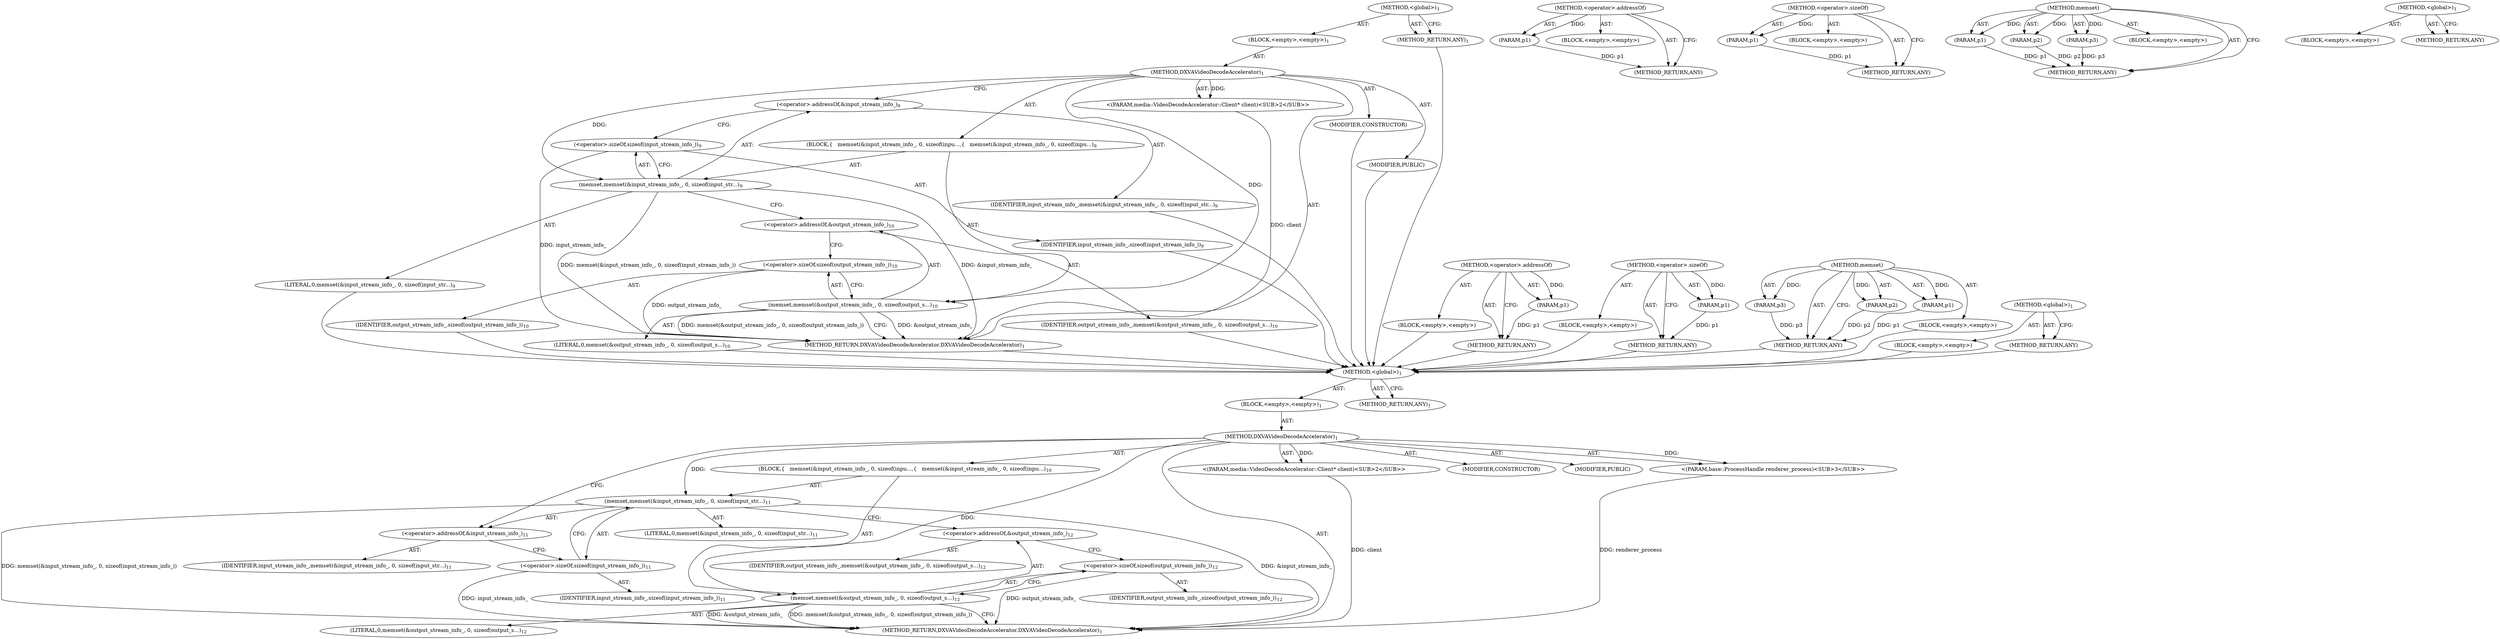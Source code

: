digraph "&lt;global&gt;" {
vulnerable_6 [label=<(METHOD,&lt;global&gt;)<SUB>1</SUB>>];
vulnerable_7 [label=<(BLOCK,&lt;empty&gt;,&lt;empty&gt;)<SUB>1</SUB>>];
vulnerable_8 [label=<(METHOD,DXVAVideoDecodeAccelerator)<SUB>1</SUB>>];
vulnerable_9 [label="<(PARAM,media::VideoDecodeAccelerator::Client* client)<SUB>2</SUB>>"];
vulnerable_10 [label="<(PARAM,base::ProcessHandle renderer_process)<SUB>3</SUB>>"];
vulnerable_11 [label=<(BLOCK,{
   memset(&amp;input_stream_info_, 0, sizeof(inpu...,{
   memset(&amp;input_stream_info_, 0, sizeof(inpu...)<SUB>10</SUB>>];
vulnerable_12 [label=<(memset,memset(&amp;input_stream_info_, 0, sizeof(input_str...)<SUB>11</SUB>>];
vulnerable_13 [label=<(&lt;operator&gt;.addressOf,&amp;input_stream_info_)<SUB>11</SUB>>];
vulnerable_14 [label=<(IDENTIFIER,input_stream_info_,memset(&amp;input_stream_info_, 0, sizeof(input_str...)<SUB>11</SUB>>];
vulnerable_15 [label=<(LITERAL,0,memset(&amp;input_stream_info_, 0, sizeof(input_str...)<SUB>11</SUB>>];
vulnerable_16 [label=<(&lt;operator&gt;.sizeOf,sizeof(input_stream_info_))<SUB>11</SUB>>];
vulnerable_17 [label=<(IDENTIFIER,input_stream_info_,sizeof(input_stream_info_))<SUB>11</SUB>>];
vulnerable_18 [label=<(memset,memset(&amp;output_stream_info_, 0, sizeof(output_s...)<SUB>12</SUB>>];
vulnerable_19 [label=<(&lt;operator&gt;.addressOf,&amp;output_stream_info_)<SUB>12</SUB>>];
vulnerable_20 [label=<(IDENTIFIER,output_stream_info_,memset(&amp;output_stream_info_, 0, sizeof(output_s...)<SUB>12</SUB>>];
vulnerable_21 [label=<(LITERAL,0,memset(&amp;output_stream_info_, 0, sizeof(output_s...)<SUB>12</SUB>>];
vulnerable_22 [label=<(&lt;operator&gt;.sizeOf,sizeof(output_stream_info_))<SUB>12</SUB>>];
vulnerable_23 [label=<(IDENTIFIER,output_stream_info_,sizeof(output_stream_info_))<SUB>12</SUB>>];
vulnerable_24 [label=<(MODIFIER,CONSTRUCTOR)>];
vulnerable_25 [label=<(MODIFIER,PUBLIC)>];
vulnerable_26 [label=<(METHOD_RETURN,DXVAVideoDecodeAccelerator.DXVAVideoDecodeAccelerator)<SUB>1</SUB>>];
vulnerable_28 [label=<(METHOD_RETURN,ANY)<SUB>1</SUB>>];
vulnerable_59 [label=<(METHOD,&lt;operator&gt;.addressOf)>];
vulnerable_60 [label=<(PARAM,p1)>];
vulnerable_61 [label=<(BLOCK,&lt;empty&gt;,&lt;empty&gt;)>];
vulnerable_62 [label=<(METHOD_RETURN,ANY)>];
vulnerable_63 [label=<(METHOD,&lt;operator&gt;.sizeOf)>];
vulnerable_64 [label=<(PARAM,p1)>];
vulnerable_65 [label=<(BLOCK,&lt;empty&gt;,&lt;empty&gt;)>];
vulnerable_66 [label=<(METHOD_RETURN,ANY)>];
vulnerable_53 [label=<(METHOD,memset)>];
vulnerable_54 [label=<(PARAM,p1)>];
vulnerable_55 [label=<(PARAM,p2)>];
vulnerable_56 [label=<(PARAM,p3)>];
vulnerable_57 [label=<(BLOCK,&lt;empty&gt;,&lt;empty&gt;)>];
vulnerable_58 [label=<(METHOD_RETURN,ANY)>];
vulnerable_47 [label=<(METHOD,&lt;global&gt;)<SUB>1</SUB>>];
vulnerable_48 [label=<(BLOCK,&lt;empty&gt;,&lt;empty&gt;)>];
vulnerable_49 [label=<(METHOD_RETURN,ANY)>];
fixed_6 [label=<(METHOD,&lt;global&gt;)<SUB>1</SUB>>];
fixed_7 [label=<(BLOCK,&lt;empty&gt;,&lt;empty&gt;)<SUB>1</SUB>>];
fixed_8 [label=<(METHOD,DXVAVideoDecodeAccelerator)<SUB>1</SUB>>];
fixed_9 [label="<(PARAM,media::VideoDecodeAccelerator::Client* client)<SUB>2</SUB>>"];
fixed_10 [label=<(BLOCK,{
   memset(&amp;input_stream_info_, 0, sizeof(inpu...,{
   memset(&amp;input_stream_info_, 0, sizeof(inpu...)<SUB>8</SUB>>];
fixed_11 [label=<(memset,memset(&amp;input_stream_info_, 0, sizeof(input_str...)<SUB>9</SUB>>];
fixed_12 [label=<(&lt;operator&gt;.addressOf,&amp;input_stream_info_)<SUB>9</SUB>>];
fixed_13 [label=<(IDENTIFIER,input_stream_info_,memset(&amp;input_stream_info_, 0, sizeof(input_str...)<SUB>9</SUB>>];
fixed_14 [label=<(LITERAL,0,memset(&amp;input_stream_info_, 0, sizeof(input_str...)<SUB>9</SUB>>];
fixed_15 [label=<(&lt;operator&gt;.sizeOf,sizeof(input_stream_info_))<SUB>9</SUB>>];
fixed_16 [label=<(IDENTIFIER,input_stream_info_,sizeof(input_stream_info_))<SUB>9</SUB>>];
fixed_17 [label=<(memset,memset(&amp;output_stream_info_, 0, sizeof(output_s...)<SUB>10</SUB>>];
fixed_18 [label=<(&lt;operator&gt;.addressOf,&amp;output_stream_info_)<SUB>10</SUB>>];
fixed_19 [label=<(IDENTIFIER,output_stream_info_,memset(&amp;output_stream_info_, 0, sizeof(output_s...)<SUB>10</SUB>>];
fixed_20 [label=<(LITERAL,0,memset(&amp;output_stream_info_, 0, sizeof(output_s...)<SUB>10</SUB>>];
fixed_21 [label=<(&lt;operator&gt;.sizeOf,sizeof(output_stream_info_))<SUB>10</SUB>>];
fixed_22 [label=<(IDENTIFIER,output_stream_info_,sizeof(output_stream_info_))<SUB>10</SUB>>];
fixed_23 [label=<(MODIFIER,CONSTRUCTOR)>];
fixed_24 [label=<(MODIFIER,PUBLIC)>];
fixed_25 [label=<(METHOD_RETURN,DXVAVideoDecodeAccelerator.DXVAVideoDecodeAccelerator)<SUB>1</SUB>>];
fixed_27 [label=<(METHOD_RETURN,ANY)<SUB>1</SUB>>];
fixed_56 [label=<(METHOD,&lt;operator&gt;.addressOf)>];
fixed_57 [label=<(PARAM,p1)>];
fixed_58 [label=<(BLOCK,&lt;empty&gt;,&lt;empty&gt;)>];
fixed_59 [label=<(METHOD_RETURN,ANY)>];
fixed_60 [label=<(METHOD,&lt;operator&gt;.sizeOf)>];
fixed_61 [label=<(PARAM,p1)>];
fixed_62 [label=<(BLOCK,&lt;empty&gt;,&lt;empty&gt;)>];
fixed_63 [label=<(METHOD_RETURN,ANY)>];
fixed_50 [label=<(METHOD,memset)>];
fixed_51 [label=<(PARAM,p1)>];
fixed_52 [label=<(PARAM,p2)>];
fixed_53 [label=<(PARAM,p3)>];
fixed_54 [label=<(BLOCK,&lt;empty&gt;,&lt;empty&gt;)>];
fixed_55 [label=<(METHOD_RETURN,ANY)>];
fixed_44 [label=<(METHOD,&lt;global&gt;)<SUB>1</SUB>>];
fixed_45 [label=<(BLOCK,&lt;empty&gt;,&lt;empty&gt;)>];
fixed_46 [label=<(METHOD_RETURN,ANY)>];
vulnerable_6 -> vulnerable_7  [key=0, label="AST: "];
vulnerable_6 -> vulnerable_28  [key=0, label="AST: "];
vulnerable_6 -> vulnerable_28  [key=1, label="CFG: "];
vulnerable_7 -> vulnerable_8  [key=0, label="AST: "];
vulnerable_8 -> vulnerable_9  [key=0, label="AST: "];
vulnerable_8 -> vulnerable_9  [key=1, label="DDG: "];
vulnerable_8 -> vulnerable_10  [key=0, label="AST: "];
vulnerable_8 -> vulnerable_10  [key=1, label="DDG: "];
vulnerable_8 -> vulnerable_11  [key=0, label="AST: "];
vulnerable_8 -> vulnerable_24  [key=0, label="AST: "];
vulnerable_8 -> vulnerable_25  [key=0, label="AST: "];
vulnerable_8 -> vulnerable_26  [key=0, label="AST: "];
vulnerable_8 -> vulnerable_13  [key=0, label="CFG: "];
vulnerable_8 -> vulnerable_12  [key=0, label="DDG: "];
vulnerable_8 -> vulnerable_18  [key=0, label="DDG: "];
vulnerable_9 -> vulnerable_26  [key=0, label="DDG: client"];
vulnerable_10 -> vulnerable_26  [key=0, label="DDG: renderer_process"];
vulnerable_11 -> vulnerable_12  [key=0, label="AST: "];
vulnerable_11 -> vulnerable_18  [key=0, label="AST: "];
vulnerable_12 -> vulnerable_13  [key=0, label="AST: "];
vulnerable_12 -> vulnerable_15  [key=0, label="AST: "];
vulnerable_12 -> vulnerable_16  [key=0, label="AST: "];
vulnerable_12 -> vulnerable_19  [key=0, label="CFG: "];
vulnerable_12 -> vulnerable_26  [key=0, label="DDG: &amp;input_stream_info_"];
vulnerable_12 -> vulnerable_26  [key=1, label="DDG: memset(&amp;input_stream_info_, 0, sizeof(input_stream_info_))"];
vulnerable_13 -> vulnerable_14  [key=0, label="AST: "];
vulnerable_13 -> vulnerable_16  [key=0, label="CFG: "];
vulnerable_16 -> vulnerable_17  [key=0, label="AST: "];
vulnerable_16 -> vulnerable_12  [key=0, label="CFG: "];
vulnerable_16 -> vulnerable_26  [key=0, label="DDG: input_stream_info_"];
vulnerable_18 -> vulnerable_19  [key=0, label="AST: "];
vulnerable_18 -> vulnerable_21  [key=0, label="AST: "];
vulnerable_18 -> vulnerable_22  [key=0, label="AST: "];
vulnerable_18 -> vulnerable_26  [key=0, label="CFG: "];
vulnerable_18 -> vulnerable_26  [key=1, label="DDG: &amp;output_stream_info_"];
vulnerable_18 -> vulnerable_26  [key=2, label="DDG: memset(&amp;output_stream_info_, 0, sizeof(output_stream_info_))"];
vulnerable_19 -> vulnerable_20  [key=0, label="AST: "];
vulnerable_19 -> vulnerable_22  [key=0, label="CFG: "];
vulnerable_22 -> vulnerable_23  [key=0, label="AST: "];
vulnerable_22 -> vulnerable_18  [key=0, label="CFG: "];
vulnerable_22 -> vulnerable_26  [key=0, label="DDG: output_stream_info_"];
vulnerable_59 -> vulnerable_60  [key=0, label="AST: "];
vulnerable_59 -> vulnerable_60  [key=1, label="DDG: "];
vulnerable_59 -> vulnerable_61  [key=0, label="AST: "];
vulnerable_59 -> vulnerable_62  [key=0, label="AST: "];
vulnerable_59 -> vulnerable_62  [key=1, label="CFG: "];
vulnerable_60 -> vulnerable_62  [key=0, label="DDG: p1"];
vulnerable_63 -> vulnerable_64  [key=0, label="AST: "];
vulnerable_63 -> vulnerable_64  [key=1, label="DDG: "];
vulnerable_63 -> vulnerable_65  [key=0, label="AST: "];
vulnerable_63 -> vulnerable_66  [key=0, label="AST: "];
vulnerable_63 -> vulnerable_66  [key=1, label="CFG: "];
vulnerable_64 -> vulnerable_66  [key=0, label="DDG: p1"];
vulnerable_53 -> vulnerable_54  [key=0, label="AST: "];
vulnerable_53 -> vulnerable_54  [key=1, label="DDG: "];
vulnerable_53 -> vulnerable_57  [key=0, label="AST: "];
vulnerable_53 -> vulnerable_55  [key=0, label="AST: "];
vulnerable_53 -> vulnerable_55  [key=1, label="DDG: "];
vulnerable_53 -> vulnerable_58  [key=0, label="AST: "];
vulnerable_53 -> vulnerable_58  [key=1, label="CFG: "];
vulnerable_53 -> vulnerable_56  [key=0, label="AST: "];
vulnerable_53 -> vulnerable_56  [key=1, label="DDG: "];
vulnerable_54 -> vulnerable_58  [key=0, label="DDG: p1"];
vulnerable_55 -> vulnerable_58  [key=0, label="DDG: p2"];
vulnerable_56 -> vulnerable_58  [key=0, label="DDG: p3"];
vulnerable_47 -> vulnerable_48  [key=0, label="AST: "];
vulnerable_47 -> vulnerable_49  [key=0, label="AST: "];
vulnerable_47 -> vulnerable_49  [key=1, label="CFG: "];
fixed_6 -> fixed_7  [key=0, label="AST: "];
fixed_6 -> fixed_27  [key=0, label="AST: "];
fixed_6 -> fixed_27  [key=1, label="CFG: "];
fixed_7 -> fixed_8  [key=0, label="AST: "];
fixed_8 -> fixed_9  [key=0, label="AST: "];
fixed_8 -> fixed_9  [key=1, label="DDG: "];
fixed_8 -> fixed_10  [key=0, label="AST: "];
fixed_8 -> fixed_23  [key=0, label="AST: "];
fixed_8 -> fixed_24  [key=0, label="AST: "];
fixed_8 -> fixed_25  [key=0, label="AST: "];
fixed_8 -> fixed_12  [key=0, label="CFG: "];
fixed_8 -> fixed_11  [key=0, label="DDG: "];
fixed_8 -> fixed_17  [key=0, label="DDG: "];
fixed_9 -> fixed_25  [key=0, label="DDG: client"];
fixed_10 -> fixed_11  [key=0, label="AST: "];
fixed_10 -> fixed_17  [key=0, label="AST: "];
fixed_11 -> fixed_12  [key=0, label="AST: "];
fixed_11 -> fixed_14  [key=0, label="AST: "];
fixed_11 -> fixed_15  [key=0, label="AST: "];
fixed_11 -> fixed_18  [key=0, label="CFG: "];
fixed_11 -> fixed_25  [key=0, label="DDG: &amp;input_stream_info_"];
fixed_11 -> fixed_25  [key=1, label="DDG: memset(&amp;input_stream_info_, 0, sizeof(input_stream_info_))"];
fixed_12 -> fixed_13  [key=0, label="AST: "];
fixed_12 -> fixed_15  [key=0, label="CFG: "];
fixed_13 -> vulnerable_6  [key=0];
fixed_14 -> vulnerable_6  [key=0];
fixed_15 -> fixed_16  [key=0, label="AST: "];
fixed_15 -> fixed_11  [key=0, label="CFG: "];
fixed_15 -> fixed_25  [key=0, label="DDG: input_stream_info_"];
fixed_16 -> vulnerable_6  [key=0];
fixed_17 -> fixed_18  [key=0, label="AST: "];
fixed_17 -> fixed_20  [key=0, label="AST: "];
fixed_17 -> fixed_21  [key=0, label="AST: "];
fixed_17 -> fixed_25  [key=0, label="CFG: "];
fixed_17 -> fixed_25  [key=1, label="DDG: &amp;output_stream_info_"];
fixed_17 -> fixed_25  [key=2, label="DDG: memset(&amp;output_stream_info_, 0, sizeof(output_stream_info_))"];
fixed_18 -> fixed_19  [key=0, label="AST: "];
fixed_18 -> fixed_21  [key=0, label="CFG: "];
fixed_19 -> vulnerable_6  [key=0];
fixed_20 -> vulnerable_6  [key=0];
fixed_21 -> fixed_22  [key=0, label="AST: "];
fixed_21 -> fixed_17  [key=0, label="CFG: "];
fixed_21 -> fixed_25  [key=0, label="DDG: output_stream_info_"];
fixed_22 -> vulnerable_6  [key=0];
fixed_23 -> vulnerable_6  [key=0];
fixed_24 -> vulnerable_6  [key=0];
fixed_25 -> vulnerable_6  [key=0];
fixed_27 -> vulnerable_6  [key=0];
fixed_56 -> fixed_57  [key=0, label="AST: "];
fixed_56 -> fixed_57  [key=1, label="DDG: "];
fixed_56 -> fixed_58  [key=0, label="AST: "];
fixed_56 -> fixed_59  [key=0, label="AST: "];
fixed_56 -> fixed_59  [key=1, label="CFG: "];
fixed_57 -> fixed_59  [key=0, label="DDG: p1"];
fixed_58 -> vulnerable_6  [key=0];
fixed_59 -> vulnerable_6  [key=0];
fixed_60 -> fixed_61  [key=0, label="AST: "];
fixed_60 -> fixed_61  [key=1, label="DDG: "];
fixed_60 -> fixed_62  [key=0, label="AST: "];
fixed_60 -> fixed_63  [key=0, label="AST: "];
fixed_60 -> fixed_63  [key=1, label="CFG: "];
fixed_61 -> fixed_63  [key=0, label="DDG: p1"];
fixed_62 -> vulnerable_6  [key=0];
fixed_63 -> vulnerable_6  [key=0];
fixed_50 -> fixed_51  [key=0, label="AST: "];
fixed_50 -> fixed_51  [key=1, label="DDG: "];
fixed_50 -> fixed_54  [key=0, label="AST: "];
fixed_50 -> fixed_52  [key=0, label="AST: "];
fixed_50 -> fixed_52  [key=1, label="DDG: "];
fixed_50 -> fixed_55  [key=0, label="AST: "];
fixed_50 -> fixed_55  [key=1, label="CFG: "];
fixed_50 -> fixed_53  [key=0, label="AST: "];
fixed_50 -> fixed_53  [key=1, label="DDG: "];
fixed_51 -> fixed_55  [key=0, label="DDG: p1"];
fixed_52 -> fixed_55  [key=0, label="DDG: p2"];
fixed_53 -> fixed_55  [key=0, label="DDG: p3"];
fixed_54 -> vulnerable_6  [key=0];
fixed_55 -> vulnerable_6  [key=0];
fixed_44 -> fixed_45  [key=0, label="AST: "];
fixed_44 -> fixed_46  [key=0, label="AST: "];
fixed_44 -> fixed_46  [key=1, label="CFG: "];
fixed_45 -> vulnerable_6  [key=0];
fixed_46 -> vulnerable_6  [key=0];
}
